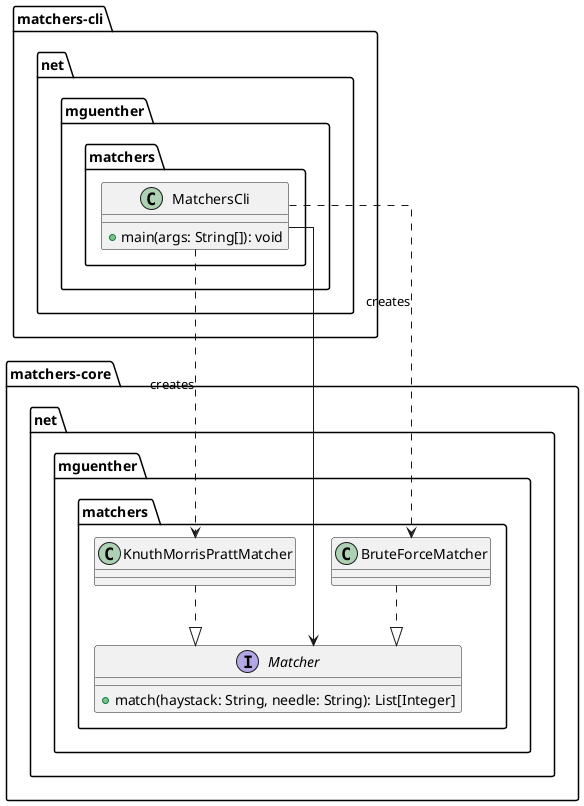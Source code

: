 @startuml

skinparam shadowing false
skinparam componentStyle uml2
skinparam linetype ortho
skinparam frame {
    borderColor Transparent
    backgroundColor Transparent
    fontColor Transparent
}

package "<b>matchers-cli</b>" {

  package net.mguenther.matchers {
    class MatchersCli {
      +main(args: String[]): void
    }
  }
}

package "<b>matchers-core</b>" {

  package "net.mguenther.matchers " {

    interface Matcher {
      +match(haystack: String, needle: String): List[Integer]
    }

    class BruteForceMatcher
    class KnuthMorrisPrattMatcher

    BruteForceMatcher ..|> Matcher
    KnuthMorrisPrattMatcher ..|> Matcher
  }
}

MatchersCli --> Matcher
MatchersCli ..> BruteForceMatcher : creates
MatchersCli ..> KnuthMorrisPrattMatcher : creates

@enduml